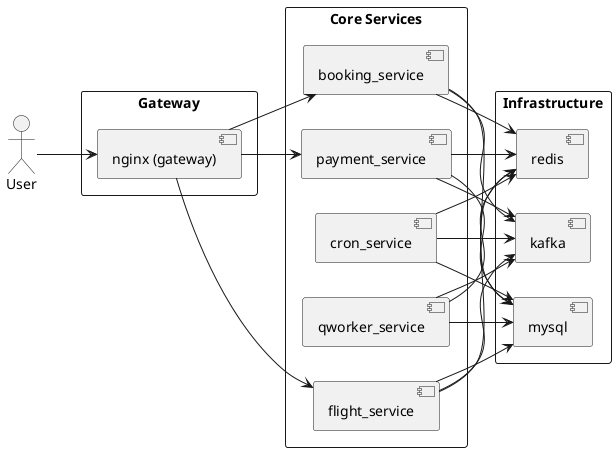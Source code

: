 @startuml
left to right direction
skinparam packageStyle rectangle

actor User

package "Gateway" {
  [nginx (gateway)]
}

package "Core Services" {
  [booking_service]
  [payment_service]
  [flight_service]
  [cron_service]
  [qworker_service]
}

package "Infrastructure" {
  [mysql]
  [redis]
  [kafka]
}

User --> [nginx (gateway)]
[nginx (gateway)] --> [booking_service]
[nginx (gateway)] --> [payment_service]
[nginx (gateway)] --> [flight_service]

[booking_service] --> [mysql]
[booking_service] --> [redis]
[booking_service] --> [kafka]

[payment_service] --> [mysql]
[payment_service] --> [redis]
[payment_service] --> [kafka]

[flight_service] --> [mysql]
[flight_service] --> [redis]
[flight_service] --> [kafka]

[cron_service] --> [mysql]
[cron_service] --> [redis]
[cron_service] --> [kafka]

[qworker_service] --> [mysql]
[qworker_service] --> [redis]
[qworker_service] --> [kafka]

@enduml
